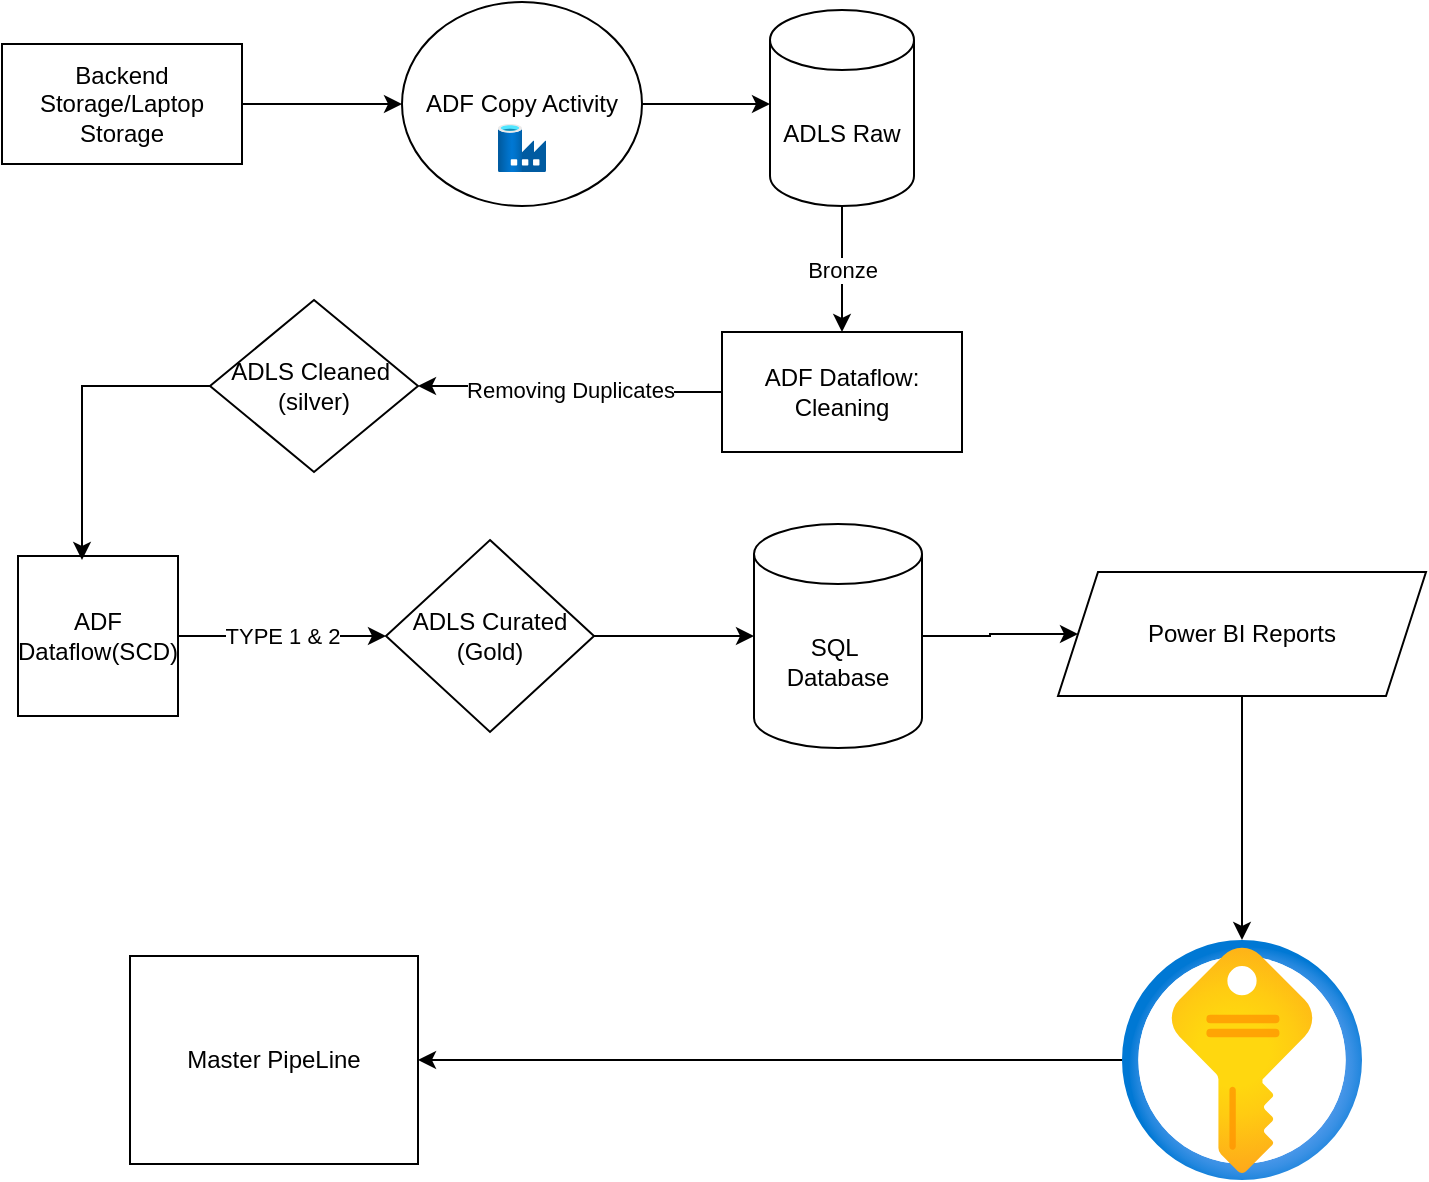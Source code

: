 <mxfile version="26.1.1">
  <diagram name="Page-1" id="XZ9ERJ91A607tWLSeM0O">
    <mxGraphModel dx="1393" dy="615" grid="1" gridSize="8" guides="1" tooltips="1" connect="1" arrows="1" fold="1" page="0" pageScale="1" pageWidth="850" pageHeight="1100" background="none" math="0" shadow="0">
      <root>
        <mxCell id="0" />
        <mxCell id="1" parent="0" />
        <mxCell id="4MA1ALy2jz0zRpKjB_hi-4" value="" style="edgeStyle=orthogonalEdgeStyle;rounded=0;orthogonalLoop=1;jettySize=auto;html=1;" edge="1" parent="1" source="4MA1ALy2jz0zRpKjB_hi-2" target="4MA1ALy2jz0zRpKjB_hi-3">
          <mxGeometry relative="1" as="geometry" />
        </mxCell>
        <mxCell id="4MA1ALy2jz0zRpKjB_hi-2" value="Backend Storage/Laptop Storage" style="rounded=0;whiteSpace=wrap;html=1;" vertex="1" parent="1">
          <mxGeometry x="-24" y="32" width="120" height="60" as="geometry" />
        </mxCell>
        <mxCell id="4MA1ALy2jz0zRpKjB_hi-7" value="" style="edgeStyle=orthogonalEdgeStyle;rounded=0;orthogonalLoop=1;jettySize=auto;html=1;" edge="1" parent="1" source="4MA1ALy2jz0zRpKjB_hi-3">
          <mxGeometry relative="1" as="geometry">
            <mxPoint x="360" y="62" as="targetPoint" />
          </mxGeometry>
        </mxCell>
        <mxCell id="4MA1ALy2jz0zRpKjB_hi-3" value="ADF Copy Activity" style="ellipse;whiteSpace=wrap;html=1;" vertex="1" parent="1">
          <mxGeometry x="176" y="11" width="120" height="102" as="geometry" />
        </mxCell>
        <mxCell id="4MA1ALy2jz0zRpKjB_hi-5" value="" style="image;aspect=fixed;html=1;points=[];align=center;fontSize=12;image=img/lib/azure2/databases/Data_Factory.svg;" vertex="1" parent="1">
          <mxGeometry x="224" y="72" width="24" height="24" as="geometry" />
        </mxCell>
        <mxCell id="4MA1ALy2jz0zRpKjB_hi-10" value="Bronze" style="edgeStyle=orthogonalEdgeStyle;rounded=0;orthogonalLoop=1;jettySize=auto;html=1;" edge="1" parent="1" source="4MA1ALy2jz0zRpKjB_hi-8" target="4MA1ALy2jz0zRpKjB_hi-9">
          <mxGeometry relative="1" as="geometry" />
        </mxCell>
        <mxCell id="4MA1ALy2jz0zRpKjB_hi-8" value="ADLS Raw" style="shape=cylinder3;whiteSpace=wrap;html=1;boundedLbl=1;backgroundOutline=1;size=15;" vertex="1" parent="1">
          <mxGeometry x="360" y="15" width="72" height="98" as="geometry" />
        </mxCell>
        <mxCell id="4MA1ALy2jz0zRpKjB_hi-12" value="Removing Duplicates" style="edgeStyle=orthogonalEdgeStyle;rounded=0;orthogonalLoop=1;jettySize=auto;html=1;" edge="1" parent="1" source="4MA1ALy2jz0zRpKjB_hi-9" target="4MA1ALy2jz0zRpKjB_hi-11">
          <mxGeometry relative="1" as="geometry" />
        </mxCell>
        <mxCell id="4MA1ALy2jz0zRpKjB_hi-9" value="ADF Dataflow: Cleaning" style="whiteSpace=wrap;html=1;" vertex="1" parent="1">
          <mxGeometry x="336" y="176" width="120" height="60" as="geometry" />
        </mxCell>
        <mxCell id="4MA1ALy2jz0zRpKjB_hi-11" value="ADLS Cleaned&amp;nbsp;&lt;br&gt;(silver)" style="rhombus;whiteSpace=wrap;html=1;" vertex="1" parent="1">
          <mxGeometry x="80" y="160" width="104" height="86" as="geometry" />
        </mxCell>
        <mxCell id="4MA1ALy2jz0zRpKjB_hi-16" value="TYPE 1 &amp;amp; 2" style="edgeStyle=orthogonalEdgeStyle;rounded=0;orthogonalLoop=1;jettySize=auto;html=1;" edge="1" parent="1" source="4MA1ALy2jz0zRpKjB_hi-14" target="4MA1ALy2jz0zRpKjB_hi-15">
          <mxGeometry relative="1" as="geometry" />
        </mxCell>
        <mxCell id="4MA1ALy2jz0zRpKjB_hi-14" value="ADF Dataflow(SCD)" style="whiteSpace=wrap;html=1;aspect=fixed;" vertex="1" parent="1">
          <mxGeometry x="-16" y="288" width="80" height="80" as="geometry" />
        </mxCell>
        <mxCell id="4MA1ALy2jz0zRpKjB_hi-22" value="" style="edgeStyle=orthogonalEdgeStyle;rounded=0;orthogonalLoop=1;jettySize=auto;html=1;" edge="1" parent="1" source="4MA1ALy2jz0zRpKjB_hi-15" target="4MA1ALy2jz0zRpKjB_hi-17">
          <mxGeometry relative="1" as="geometry" />
        </mxCell>
        <mxCell id="4MA1ALy2jz0zRpKjB_hi-15" value="ADLS Curated&lt;br&gt;(Gold)" style="rhombus;whiteSpace=wrap;html=1;" vertex="1" parent="1">
          <mxGeometry x="168" y="280" width="104" height="96" as="geometry" />
        </mxCell>
        <mxCell id="4MA1ALy2jz0zRpKjB_hi-23" style="edgeStyle=orthogonalEdgeStyle;rounded=0;orthogonalLoop=1;jettySize=auto;html=1;" edge="1" parent="1" source="4MA1ALy2jz0zRpKjB_hi-17" target="4MA1ALy2jz0zRpKjB_hi-18">
          <mxGeometry relative="1" as="geometry" />
        </mxCell>
        <mxCell id="4MA1ALy2jz0zRpKjB_hi-17" value="SQL&amp;nbsp;&lt;br&gt;Database" style="shape=cylinder3;whiteSpace=wrap;html=1;boundedLbl=1;backgroundOutline=1;size=15;" vertex="1" parent="1">
          <mxGeometry x="352" y="272" width="84" height="112" as="geometry" />
        </mxCell>
        <mxCell id="4MA1ALy2jz0zRpKjB_hi-24" value="" style="edgeStyle=orthogonalEdgeStyle;rounded=0;orthogonalLoop=1;jettySize=auto;html=1;" edge="1" parent="1" source="4MA1ALy2jz0zRpKjB_hi-18" target="4MA1ALy2jz0zRpKjB_hi-19">
          <mxGeometry relative="1" as="geometry" />
        </mxCell>
        <mxCell id="4MA1ALy2jz0zRpKjB_hi-18" value="Power BI Reports" style="shape=parallelogram;perimeter=parallelogramPerimeter;whiteSpace=wrap;html=1;fixedSize=1;" vertex="1" parent="1">
          <mxGeometry x="504" y="296" width="184" height="62" as="geometry" />
        </mxCell>
        <mxCell id="4MA1ALy2jz0zRpKjB_hi-28" value="" style="edgeStyle=orthogonalEdgeStyle;rounded=0;orthogonalLoop=1;jettySize=auto;html=1;entryX=1;entryY=0.5;entryDx=0;entryDy=0;" edge="1" parent="1" source="4MA1ALy2jz0zRpKjB_hi-19" target="4MA1ALy2jz0zRpKjB_hi-20">
          <mxGeometry relative="1" as="geometry">
            <mxPoint x="396" y="552" as="targetPoint" />
          </mxGeometry>
        </mxCell>
        <mxCell id="4MA1ALy2jz0zRpKjB_hi-19" value="" style="image;aspect=fixed;html=1;points=[];align=center;fontSize=12;image=img/lib/azure2/security/Key_Vaults.svg;" vertex="1" parent="1">
          <mxGeometry x="536" y="480" width="120" height="120" as="geometry" />
        </mxCell>
        <mxCell id="4MA1ALy2jz0zRpKjB_hi-20" value="Master PipeLine" style="rounded=0;whiteSpace=wrap;html=1;" vertex="1" parent="1">
          <mxGeometry x="40" y="488" width="144" height="104" as="geometry" />
        </mxCell>
        <mxCell id="4MA1ALy2jz0zRpKjB_hi-21" style="edgeStyle=orthogonalEdgeStyle;rounded=0;orthogonalLoop=1;jettySize=auto;html=1;entryX=0.4;entryY=0.025;entryDx=0;entryDy=0;entryPerimeter=0;" edge="1" parent="1" source="4MA1ALy2jz0zRpKjB_hi-11" target="4MA1ALy2jz0zRpKjB_hi-14">
          <mxGeometry relative="1" as="geometry" />
        </mxCell>
      </root>
    </mxGraphModel>
  </diagram>
</mxfile>
